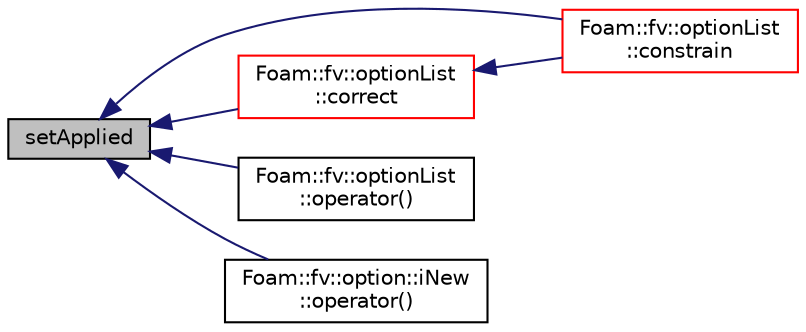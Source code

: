digraph "setApplied"
{
  bgcolor="transparent";
  edge [fontname="Helvetica",fontsize="10",labelfontname="Helvetica",labelfontsize="10"];
  node [fontname="Helvetica",fontsize="10",shape=record];
  rankdir="LR";
  Node699 [label="setApplied",height=0.2,width=0.4,color="black", fillcolor="grey75", style="filled", fontcolor="black"];
  Node699 -> Node700 [dir="back",color="midnightblue",fontsize="10",style="solid",fontname="Helvetica"];
  Node700 [label="Foam::fv::optionList\l::constrain",height=0.2,width=0.4,color="red",URL="$a22669.html#ab41c286bca1d06f1df7ae33c4f45b1bd",tooltip="Apply constraints to equation. "];
  Node699 -> Node734 [dir="back",color="midnightblue",fontsize="10",style="solid",fontname="Helvetica"];
  Node734 [label="Foam::fv::optionList\l::correct",height=0.2,width=0.4,color="red",URL="$a22669.html#ae3e6a795c3429c465e44e8953d47e34a",tooltip="Apply correction to field. "];
  Node734 -> Node700 [dir="back",color="midnightblue",fontsize="10",style="solid",fontname="Helvetica"];
  Node699 -> Node758 [dir="back",color="midnightblue",fontsize="10",style="solid",fontname="Helvetica"];
  Node758 [label="Foam::fv::optionList\l::operator()",height=0.2,width=0.4,color="black",URL="$a22669.html#a5ce36cd03cab6958ea5d3996fcde0484"];
  Node699 -> Node759 [dir="back",color="midnightblue",fontsize="10",style="solid",fontname="Helvetica"];
  Node759 [label="Foam::fv::option::iNew\l::operator()",height=0.2,width=0.4,color="black",URL="$a22665.html#aade9db5e363d52d9f47d6ae1f680d6f9"];
}
